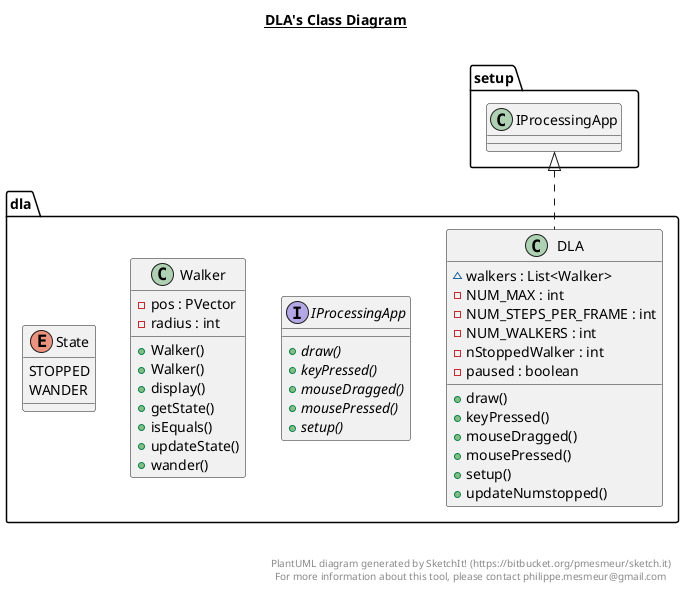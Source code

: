 @startuml

title __DLA's Class Diagram__\n

  namespace dla {
    class dla.DLA {
        ~ walkers : List<Walker>
        - NUM_MAX : int
        - NUM_STEPS_PER_FRAME : int
        - NUM_WALKERS : int
        - nStoppedWalker : int
        - paused : boolean
        + draw()
        + keyPressed()
        + mouseDragged()
        + mousePressed()
        + setup()
        + updateNumstopped()
    }
  }
  

  namespace dla {
    interface dla.IProcessingApp {
        {abstract} + draw()
        {abstract} + keyPressed()
        {abstract} + mouseDragged()
        {abstract} + mousePressed()
        {abstract} + setup()
    }
  }
  

  namespace dla {
    class dla.Walker {
        - pos : PVector
        - radius : int
        + Walker()
        + Walker()
        + display()
        + getState()
        + isEquals()
        + updateState()
        + wander()
    }
  }
  

  namespace dla {
    enum State {
      STOPPED
      WANDER
    }
  }
  

  dla.DLA .up.|> setup.IProcessingApp
  dla.Walker o-- dla.Walker.State : state
  dla.Walker +-down- dla.Walker.State


right footer


PlantUML diagram generated by SketchIt! (https://bitbucket.org/pmesmeur/sketch.it)
For more information about this tool, please contact philippe.mesmeur@gmail.com
endfooter

@enduml

